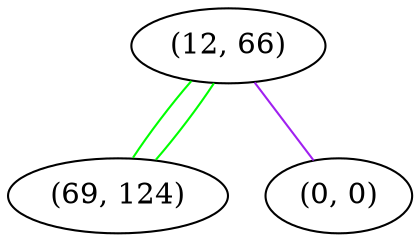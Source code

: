 graph "" {
"(12, 66)";
"(69, 124)";
"(0, 0)";
"(12, 66)" -- "(69, 124)"  [color=green, key=0, weight=2];
"(12, 66)" -- "(69, 124)"  [color=green, key=1, weight=2];
"(12, 66)" -- "(0, 0)"  [color=purple, key=0, weight=4];
}
